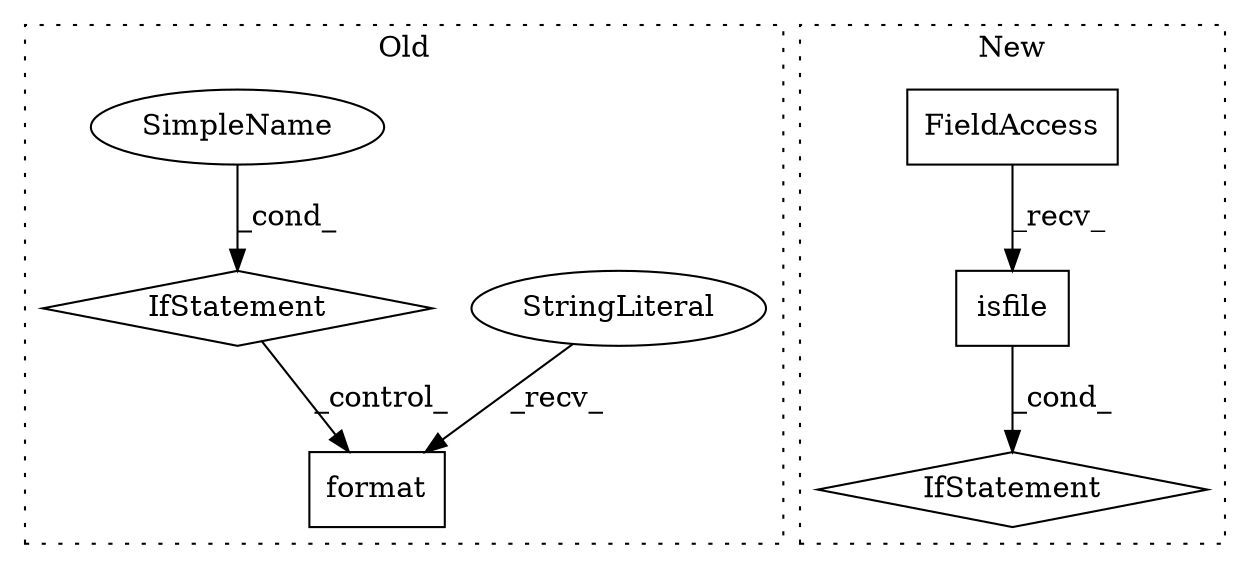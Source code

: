 digraph G {
subgraph cluster0 {
1 [label="format" a="32" s="7271,7287" l="7,1" shape="box"];
5 [label="StringLiteral" a="45" s="7239" l="31" shape="ellipse"];
6 [label="IfStatement" a="25" s="7187,7219" l="4,2" shape="diamond"];
7 [label="SimpleName" a="42" s="" l="" shape="ellipse"];
label = "Old";
style="dotted";
}
subgraph cluster1 {
2 [label="isfile" a="32" s="6977,6993" l="7,1" shape="box"];
3 [label="FieldAccess" a="22" s="6969" l="7" shape="box"];
4 [label="IfStatement" a="25" s="6965,6994" l="4,2" shape="diamond"];
label = "New";
style="dotted";
}
2 -> 4 [label="_cond_"];
3 -> 2 [label="_recv_"];
5 -> 1 [label="_recv_"];
6 -> 1 [label="_control_"];
7 -> 6 [label="_cond_"];
}